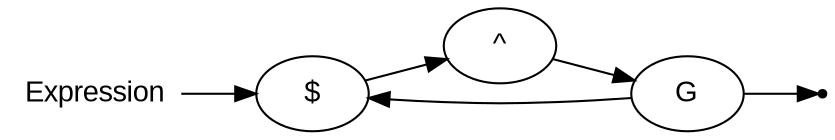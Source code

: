digraph EXPRESSION {
  rankdir=LR;
  node [fontname="Arial"];
  start [label="Expression" shape=plaintext];
  end [label="" shape=point];
  A [label="$" shape=oval];
  B [label="^" shape=oval];
  C [label="G" shape=oval];
  start -> A;
  A -> B;
  B -> C;
  C -> A;
  C -> end;
}